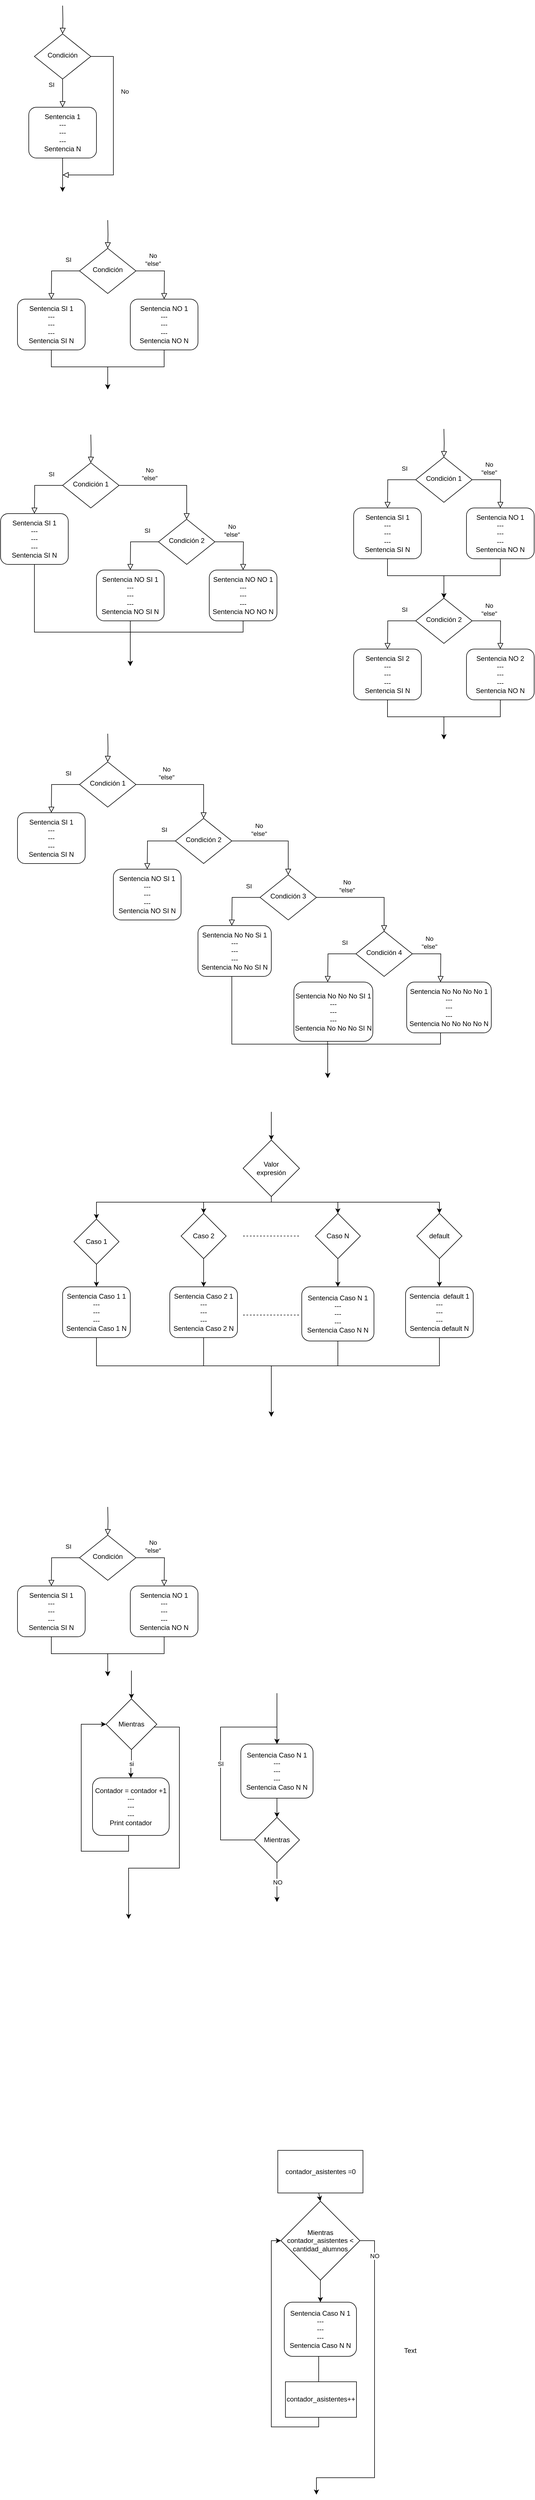 <mxfile version="13.3.5" type="device"><diagram id="C5RBs43oDa-KdzZeNtuy" name="Page-1"><mxGraphModel dx="1104" dy="499" grid="1" gridSize="10" guides="1" tooltips="1" connect="1" arrows="1" fold="1" page="1" pageScale="1" pageWidth="827" pageHeight="1169" math="0" shadow="0"><root><mxCell id="WIyWlLk6GJQsqaUBKTNV-0"/><mxCell id="WIyWlLk6GJQsqaUBKTNV-1" parent="WIyWlLk6GJQsqaUBKTNV-0"/><mxCell id="WIyWlLk6GJQsqaUBKTNV-2" value="" style="rounded=0;html=1;jettySize=auto;orthogonalLoop=1;fontSize=11;endArrow=block;endFill=0;endSize=8;strokeWidth=1;shadow=0;labelBackgroundColor=none;edgeStyle=orthogonalEdgeStyle;" parent="WIyWlLk6GJQsqaUBKTNV-1" target="WIyWlLk6GJQsqaUBKTNV-6" edge="1"><mxGeometry relative="1" as="geometry"><mxPoint x="160" y="10" as="sourcePoint"/></mxGeometry></mxCell><mxCell id="WIyWlLk6GJQsqaUBKTNV-4" value="SI" style="rounded=0;html=1;jettySize=auto;orthogonalLoop=1;fontSize=11;endArrow=block;endFill=0;endSize=8;strokeWidth=1;shadow=0;labelBackgroundColor=none;edgeStyle=orthogonalEdgeStyle;exitX=0.5;exitY=1;exitDx=0;exitDy=0;entryX=0.5;entryY=0;entryDx=0;entryDy=0;" parent="WIyWlLk6GJQsqaUBKTNV-1" source="WIyWlLk6GJQsqaUBKTNV-6" target="uGQ6Kt9Cmzqc_hr81_sj-1" edge="1"><mxGeometry x="-0.6" y="-20" relative="1" as="geometry"><mxPoint as="offset"/><mxPoint x="60" y="150" as="targetPoint"/><Array as="points"/></mxGeometry></mxCell><mxCell id="WIyWlLk6GJQsqaUBKTNV-5" value="No&lt;br&gt;" style="edgeStyle=orthogonalEdgeStyle;rounded=0;html=1;jettySize=auto;orthogonalLoop=1;fontSize=11;endArrow=block;endFill=0;endSize=8;strokeWidth=1;shadow=0;labelBackgroundColor=none;" parent="WIyWlLk6GJQsqaUBKTNV-1" source="WIyWlLk6GJQsqaUBKTNV-6" edge="1"><mxGeometry x="-0.4" y="20" relative="1" as="geometry"><mxPoint as="offset"/><mxPoint x="160" y="310" as="targetPoint"/><Array as="points"><mxPoint x="250" y="100"/><mxPoint x="250" y="310"/></Array></mxGeometry></mxCell><mxCell id="WIyWlLk6GJQsqaUBKTNV-6" value="Condición" style="rhombus;whiteSpace=wrap;html=1;shadow=0;fontFamily=Helvetica;fontSize=12;align=center;strokeWidth=1;spacing=6;spacingTop=-4;" parent="WIyWlLk6GJQsqaUBKTNV-1" vertex="1"><mxGeometry x="110" y="60" width="100" height="80" as="geometry"/></mxCell><mxCell id="uGQ6Kt9Cmzqc_hr81_sj-13" style="edgeStyle=orthogonalEdgeStyle;rounded=0;orthogonalLoop=1;jettySize=auto;html=1;" parent="WIyWlLk6GJQsqaUBKTNV-1" source="uGQ6Kt9Cmzqc_hr81_sj-1" edge="1"><mxGeometry relative="1" as="geometry"><mxPoint x="160" y="340.0" as="targetPoint"/></mxGeometry></mxCell><mxCell id="uGQ6Kt9Cmzqc_hr81_sj-1" value="Sentencia 1&lt;br&gt;---&lt;br&gt;---&lt;br&gt;---&lt;br&gt;Sentencia N" style="rounded=1;whiteSpace=wrap;html=1;" parent="WIyWlLk6GJQsqaUBKTNV-1" vertex="1"><mxGeometry x="100" y="190" width="120" height="90" as="geometry"/></mxCell><mxCell id="uGQ6Kt9Cmzqc_hr81_sj-5" value="" style="rounded=0;html=1;jettySize=auto;orthogonalLoop=1;fontSize=11;endArrow=block;endFill=0;endSize=8;strokeWidth=1;shadow=0;labelBackgroundColor=none;edgeStyle=orthogonalEdgeStyle;" parent="WIyWlLk6GJQsqaUBKTNV-1" target="uGQ6Kt9Cmzqc_hr81_sj-8" edge="1"><mxGeometry relative="1" as="geometry"><mxPoint x="240" y="390" as="sourcePoint"/></mxGeometry></mxCell><mxCell id="uGQ6Kt9Cmzqc_hr81_sj-6" value="SI" style="rounded=0;html=1;jettySize=auto;orthogonalLoop=1;fontSize=11;endArrow=block;endFill=0;endSize=8;strokeWidth=1;shadow=0;labelBackgroundColor=none;edgeStyle=orthogonalEdgeStyle;exitX=0;exitY=0.5;exitDx=0;exitDy=0;" parent="WIyWlLk6GJQsqaUBKTNV-1" source="uGQ6Kt9Cmzqc_hr81_sj-8" edge="1"><mxGeometry x="-0.6" y="-20" relative="1" as="geometry"><mxPoint as="offset"/><mxPoint x="140" y="530.0" as="targetPoint"/></mxGeometry></mxCell><mxCell id="uGQ6Kt9Cmzqc_hr81_sj-7" value="No&lt;br&gt;&quot;else&quot;" style="edgeStyle=orthogonalEdgeStyle;rounded=0;html=1;jettySize=auto;orthogonalLoop=1;fontSize=11;endArrow=block;endFill=0;endSize=8;strokeWidth=1;shadow=0;labelBackgroundColor=none;" parent="WIyWlLk6GJQsqaUBKTNV-1" source="uGQ6Kt9Cmzqc_hr81_sj-8" edge="1"><mxGeometry x="-0.4" y="20" relative="1" as="geometry"><mxPoint as="offset"/><mxPoint x="340" y="530.0" as="targetPoint"/></mxGeometry></mxCell><mxCell id="uGQ6Kt9Cmzqc_hr81_sj-8" value="Condición" style="rhombus;whiteSpace=wrap;html=1;shadow=0;fontFamily=Helvetica;fontSize=12;align=center;strokeWidth=1;spacing=6;spacingTop=-4;" parent="WIyWlLk6GJQsqaUBKTNV-1" vertex="1"><mxGeometry x="190" y="440" width="100" height="80" as="geometry"/></mxCell><mxCell id="uGQ6Kt9Cmzqc_hr81_sj-9" style="edgeStyle=orthogonalEdgeStyle;rounded=0;orthogonalLoop=1;jettySize=auto;html=1;exitX=0.5;exitY=1;exitDx=0;exitDy=0;" parent="WIyWlLk6GJQsqaUBKTNV-1" source="uGQ6Kt9Cmzqc_hr81_sj-10" edge="1"><mxGeometry relative="1" as="geometry"><mxPoint x="240" y="690.0" as="targetPoint"/><Array as="points"><mxPoint x="140" y="650"/><mxPoint x="240" y="650"/></Array></mxGeometry></mxCell><mxCell id="uGQ6Kt9Cmzqc_hr81_sj-10" value="Sentencia SI 1&lt;br&gt;---&lt;br&gt;---&lt;br&gt;---&lt;br&gt;Sentencia SI N" style="rounded=1;whiteSpace=wrap;html=1;" parent="WIyWlLk6GJQsqaUBKTNV-1" vertex="1"><mxGeometry x="80" y="530" width="120" height="90" as="geometry"/></mxCell><mxCell id="uGQ6Kt9Cmzqc_hr81_sj-11" style="edgeStyle=orthogonalEdgeStyle;rounded=0;orthogonalLoop=1;jettySize=auto;html=1;" parent="WIyWlLk6GJQsqaUBKTNV-1" source="uGQ6Kt9Cmzqc_hr81_sj-12" edge="1"><mxGeometry relative="1" as="geometry"><mxPoint x="240" y="690.0" as="targetPoint"/><Array as="points"><mxPoint x="340" y="650"/><mxPoint x="240" y="650"/></Array></mxGeometry></mxCell><mxCell id="uGQ6Kt9Cmzqc_hr81_sj-12" value="Sentencia NO 1&lt;br&gt;---&lt;br&gt;---&lt;br&gt;---&lt;br&gt;Sentencia NO N" style="rounded=1;whiteSpace=wrap;html=1;" parent="WIyWlLk6GJQsqaUBKTNV-1" vertex="1"><mxGeometry x="280" y="530" width="120" height="90" as="geometry"/></mxCell><mxCell id="uGQ6Kt9Cmzqc_hr81_sj-14" value="" style="rounded=0;html=1;jettySize=auto;orthogonalLoop=1;fontSize=11;endArrow=block;endFill=0;endSize=8;strokeWidth=1;shadow=0;labelBackgroundColor=none;edgeStyle=orthogonalEdgeStyle;" parent="WIyWlLk6GJQsqaUBKTNV-1" target="uGQ6Kt9Cmzqc_hr81_sj-17" edge="1"><mxGeometry relative="1" as="geometry"><mxPoint x="210" y="770" as="sourcePoint"/></mxGeometry></mxCell><mxCell id="uGQ6Kt9Cmzqc_hr81_sj-15" value="SI" style="rounded=0;html=1;jettySize=auto;orthogonalLoop=1;fontSize=11;endArrow=block;endFill=0;endSize=8;strokeWidth=1;shadow=0;labelBackgroundColor=none;edgeStyle=orthogonalEdgeStyle;exitX=0;exitY=0.5;exitDx=0;exitDy=0;" parent="WIyWlLk6GJQsqaUBKTNV-1" source="uGQ6Kt9Cmzqc_hr81_sj-17" edge="1"><mxGeometry x="-0.6" y="-20" relative="1" as="geometry"><mxPoint as="offset"/><mxPoint x="110" y="910.0" as="targetPoint"/></mxGeometry></mxCell><mxCell id="uGQ6Kt9Cmzqc_hr81_sj-16" value="No&lt;br&gt;&quot;else&quot;" style="edgeStyle=orthogonalEdgeStyle;rounded=0;html=1;jettySize=auto;orthogonalLoop=1;fontSize=11;endArrow=block;endFill=0;endSize=8;strokeWidth=1;shadow=0;labelBackgroundColor=none;entryX=0.5;entryY=0;entryDx=0;entryDy=0;" parent="WIyWlLk6GJQsqaUBKTNV-1" source="uGQ6Kt9Cmzqc_hr81_sj-17" target="uGQ6Kt9Cmzqc_hr81_sj-25" edge="1"><mxGeometry x="-0.4" y="20" relative="1" as="geometry"><mxPoint as="offset"/><mxPoint x="310" y="910.0" as="targetPoint"/></mxGeometry></mxCell><mxCell id="uGQ6Kt9Cmzqc_hr81_sj-17" value="Condición 1" style="rhombus;whiteSpace=wrap;html=1;shadow=0;fontFamily=Helvetica;fontSize=12;align=center;strokeWidth=1;spacing=6;spacingTop=-4;" parent="WIyWlLk6GJQsqaUBKTNV-1" vertex="1"><mxGeometry x="160" y="820" width="100" height="80" as="geometry"/></mxCell><mxCell id="uGQ6Kt9Cmzqc_hr81_sj-30" style="edgeStyle=orthogonalEdgeStyle;rounded=0;orthogonalLoop=1;jettySize=auto;html=1;" parent="WIyWlLk6GJQsqaUBKTNV-1" source="uGQ6Kt9Cmzqc_hr81_sj-19" edge="1"><mxGeometry relative="1" as="geometry"><mxPoint x="280" y="1180" as="targetPoint"/><Array as="points"><mxPoint x="110" y="1120"/><mxPoint x="280" y="1120"/></Array></mxGeometry></mxCell><mxCell id="uGQ6Kt9Cmzqc_hr81_sj-19" value="Sentencia SI 1&lt;br&gt;---&lt;br&gt;---&lt;br&gt;---&lt;br&gt;Sentencia SI N" style="rounded=1;whiteSpace=wrap;html=1;" parent="WIyWlLk6GJQsqaUBKTNV-1" vertex="1"><mxGeometry x="50" y="910" width="120" height="90" as="geometry"/></mxCell><mxCell id="uGQ6Kt9Cmzqc_hr81_sj-23" value="SI" style="rounded=0;html=1;jettySize=auto;orthogonalLoop=1;fontSize=11;endArrow=block;endFill=0;endSize=8;strokeWidth=1;shadow=0;labelBackgroundColor=none;edgeStyle=orthogonalEdgeStyle;exitX=0;exitY=0.5;exitDx=0;exitDy=0;" parent="WIyWlLk6GJQsqaUBKTNV-1" source="uGQ6Kt9Cmzqc_hr81_sj-25" edge="1"><mxGeometry x="-0.6" y="-20" relative="1" as="geometry"><mxPoint as="offset"/><mxPoint x="280" y="1010.0" as="targetPoint"/></mxGeometry></mxCell><mxCell id="uGQ6Kt9Cmzqc_hr81_sj-24" value="No&lt;br&gt;&quot;else&quot;" style="edgeStyle=orthogonalEdgeStyle;rounded=0;html=1;jettySize=auto;orthogonalLoop=1;fontSize=11;endArrow=block;endFill=0;endSize=8;strokeWidth=1;shadow=0;labelBackgroundColor=none;" parent="WIyWlLk6GJQsqaUBKTNV-1" source="uGQ6Kt9Cmzqc_hr81_sj-25" edge="1"><mxGeometry x="-0.4" y="20" relative="1" as="geometry"><mxPoint as="offset"/><mxPoint x="480" y="1010.0" as="targetPoint"/></mxGeometry></mxCell><mxCell id="uGQ6Kt9Cmzqc_hr81_sj-25" value="Condición 2" style="rhombus;whiteSpace=wrap;html=1;shadow=0;fontFamily=Helvetica;fontSize=12;align=center;strokeWidth=1;spacing=6;spacingTop=-4;" parent="WIyWlLk6GJQsqaUBKTNV-1" vertex="1"><mxGeometry x="330" y="920" width="100" height="80" as="geometry"/></mxCell><mxCell id="uGQ6Kt9Cmzqc_hr81_sj-26" style="edgeStyle=orthogonalEdgeStyle;rounded=0;orthogonalLoop=1;jettySize=auto;html=1;exitX=0.5;exitY=1;exitDx=0;exitDy=0;" parent="WIyWlLk6GJQsqaUBKTNV-1" source="uGQ6Kt9Cmzqc_hr81_sj-27" edge="1"><mxGeometry relative="1" as="geometry"><mxPoint x="280" y="1180" as="targetPoint"/><Array as="points"><mxPoint x="280" y="1140"/><mxPoint x="280" y="1140"/></Array></mxGeometry></mxCell><mxCell id="uGQ6Kt9Cmzqc_hr81_sj-27" value="Sentencia NO SI 1&lt;br&gt;---&lt;br&gt;---&lt;br&gt;---&lt;br&gt;Sentencia NO SI N" style="rounded=1;whiteSpace=wrap;html=1;" parent="WIyWlLk6GJQsqaUBKTNV-1" vertex="1"><mxGeometry x="220" y="1010" width="120" height="90" as="geometry"/></mxCell><mxCell id="uGQ6Kt9Cmzqc_hr81_sj-31" style="edgeStyle=orthogonalEdgeStyle;rounded=0;orthogonalLoop=1;jettySize=auto;html=1;" parent="WIyWlLk6GJQsqaUBKTNV-1" source="uGQ6Kt9Cmzqc_hr81_sj-29" edge="1"><mxGeometry relative="1" as="geometry"><mxPoint x="280" y="1180" as="targetPoint"/><Array as="points"><mxPoint x="480" y="1120"/><mxPoint x="280" y="1120"/></Array></mxGeometry></mxCell><mxCell id="uGQ6Kt9Cmzqc_hr81_sj-29" value="Sentencia NO NO 1&lt;br&gt;---&lt;br&gt;---&lt;br&gt;---&lt;br&gt;Sentencia NO NO N" style="rounded=1;whiteSpace=wrap;html=1;" parent="WIyWlLk6GJQsqaUBKTNV-1" vertex="1"><mxGeometry x="420" y="1010" width="120" height="90" as="geometry"/></mxCell><mxCell id="uGQ6Kt9Cmzqc_hr81_sj-32" value="" style="rounded=0;html=1;jettySize=auto;orthogonalLoop=1;fontSize=11;endArrow=block;endFill=0;endSize=8;strokeWidth=1;shadow=0;labelBackgroundColor=none;edgeStyle=orthogonalEdgeStyle;" parent="WIyWlLk6GJQsqaUBKTNV-1" target="uGQ6Kt9Cmzqc_hr81_sj-35" edge="1"><mxGeometry relative="1" as="geometry"><mxPoint x="240" y="1300" as="sourcePoint"/></mxGeometry></mxCell><mxCell id="uGQ6Kt9Cmzqc_hr81_sj-33" value="SI" style="rounded=0;html=1;jettySize=auto;orthogonalLoop=1;fontSize=11;endArrow=block;endFill=0;endSize=8;strokeWidth=1;shadow=0;labelBackgroundColor=none;edgeStyle=orthogonalEdgeStyle;exitX=0;exitY=0.5;exitDx=0;exitDy=0;" parent="WIyWlLk6GJQsqaUBKTNV-1" source="uGQ6Kt9Cmzqc_hr81_sj-35" edge="1"><mxGeometry x="-0.6" y="-20" relative="1" as="geometry"><mxPoint as="offset"/><mxPoint x="140" y="1440" as="targetPoint"/></mxGeometry></mxCell><mxCell id="uGQ6Kt9Cmzqc_hr81_sj-34" value="No&lt;br&gt;&quot;else&quot;" style="edgeStyle=orthogonalEdgeStyle;rounded=0;html=1;jettySize=auto;orthogonalLoop=1;fontSize=11;endArrow=block;endFill=0;endSize=8;strokeWidth=1;shadow=0;labelBackgroundColor=none;entryX=0.5;entryY=0;entryDx=0;entryDy=0;" parent="WIyWlLk6GJQsqaUBKTNV-1" source="uGQ6Kt9Cmzqc_hr81_sj-35" target="uGQ6Kt9Cmzqc_hr81_sj-40" edge="1"><mxGeometry x="-0.4" y="20" relative="1" as="geometry"><mxPoint as="offset"/><mxPoint x="340" y="1440" as="targetPoint"/></mxGeometry></mxCell><mxCell id="uGQ6Kt9Cmzqc_hr81_sj-35" value="Condición 1" style="rhombus;whiteSpace=wrap;html=1;shadow=0;fontFamily=Helvetica;fontSize=12;align=center;strokeWidth=1;spacing=6;spacingTop=-4;" parent="WIyWlLk6GJQsqaUBKTNV-1" vertex="1"><mxGeometry x="190" y="1350" width="100" height="80" as="geometry"/></mxCell><mxCell id="uGQ6Kt9Cmzqc_hr81_sj-37" value="Sentencia SI 1&lt;br&gt;---&lt;br&gt;---&lt;br&gt;---&lt;br&gt;Sentencia SI N" style="rounded=1;whiteSpace=wrap;html=1;" parent="WIyWlLk6GJQsqaUBKTNV-1" vertex="1"><mxGeometry x="80" y="1440" width="120" height="90" as="geometry"/></mxCell><mxCell id="uGQ6Kt9Cmzqc_hr81_sj-38" value="SI" style="rounded=0;html=1;jettySize=auto;orthogonalLoop=1;fontSize=11;endArrow=block;endFill=0;endSize=8;strokeWidth=1;shadow=0;labelBackgroundColor=none;edgeStyle=orthogonalEdgeStyle;exitX=0;exitY=0.5;exitDx=0;exitDy=0;" parent="WIyWlLk6GJQsqaUBKTNV-1" source="uGQ6Kt9Cmzqc_hr81_sj-40" edge="1"><mxGeometry x="-0.6" y="-20" relative="1" as="geometry"><mxPoint as="offset"/><mxPoint x="310" y="1540" as="targetPoint"/></mxGeometry></mxCell><mxCell id="uGQ6Kt9Cmzqc_hr81_sj-39" value="No&lt;br&gt;&quot;else&quot;" style="edgeStyle=orthogonalEdgeStyle;rounded=0;html=1;jettySize=auto;orthogonalLoop=1;fontSize=11;endArrow=block;endFill=0;endSize=8;strokeWidth=1;shadow=0;labelBackgroundColor=none;entryX=0.5;entryY=0;entryDx=0;entryDy=0;" parent="WIyWlLk6GJQsqaUBKTNV-1" source="uGQ6Kt9Cmzqc_hr81_sj-40" target="uGQ6Kt9Cmzqc_hr81_sj-48" edge="1"><mxGeometry x="-0.4" y="20" relative="1" as="geometry"><mxPoint as="offset"/><mxPoint x="510" y="1540" as="targetPoint"/></mxGeometry></mxCell><mxCell id="uGQ6Kt9Cmzqc_hr81_sj-40" value="Condición 2" style="rhombus;whiteSpace=wrap;html=1;shadow=0;fontFamily=Helvetica;fontSize=12;align=center;strokeWidth=1;spacing=6;spacingTop=-4;" parent="WIyWlLk6GJQsqaUBKTNV-1" vertex="1"><mxGeometry x="360" y="1450" width="100" height="80" as="geometry"/></mxCell><mxCell id="uGQ6Kt9Cmzqc_hr81_sj-42" value="Sentencia NO SI 1&lt;br&gt;---&lt;br&gt;---&lt;br&gt;---&lt;br&gt;Sentencia NO SI N" style="rounded=1;whiteSpace=wrap;html=1;" parent="WIyWlLk6GJQsqaUBKTNV-1" vertex="1"><mxGeometry x="250" y="1540" width="120" height="90" as="geometry"/></mxCell><mxCell id="uGQ6Kt9Cmzqc_hr81_sj-46" value="SI" style="rounded=0;html=1;jettySize=auto;orthogonalLoop=1;fontSize=11;endArrow=block;endFill=0;endSize=8;strokeWidth=1;shadow=0;labelBackgroundColor=none;edgeStyle=orthogonalEdgeStyle;exitX=0;exitY=0.5;exitDx=0;exitDy=0;" parent="WIyWlLk6GJQsqaUBKTNV-1" source="uGQ6Kt9Cmzqc_hr81_sj-48" edge="1"><mxGeometry x="-0.6" y="-20" relative="1" as="geometry"><mxPoint as="offset"/><mxPoint x="460" y="1640" as="targetPoint"/></mxGeometry></mxCell><mxCell id="uGQ6Kt9Cmzqc_hr81_sj-47" value="No&lt;br&gt;&quot;else&quot;" style="edgeStyle=orthogonalEdgeStyle;rounded=0;html=1;jettySize=auto;orthogonalLoop=1;fontSize=11;endArrow=block;endFill=0;endSize=8;strokeWidth=1;shadow=0;labelBackgroundColor=none;entryX=0.5;entryY=0;entryDx=0;entryDy=0;" parent="WIyWlLk6GJQsqaUBKTNV-1" source="uGQ6Kt9Cmzqc_hr81_sj-48" target="uGQ6Kt9Cmzqc_hr81_sj-53" edge="1"><mxGeometry x="-0.4" y="20" relative="1" as="geometry"><mxPoint as="offset"/><mxPoint x="660" y="1640" as="targetPoint"/></mxGeometry></mxCell><mxCell id="uGQ6Kt9Cmzqc_hr81_sj-48" value="Condición 3" style="rhombus;whiteSpace=wrap;html=1;shadow=0;fontFamily=Helvetica;fontSize=12;align=center;strokeWidth=1;spacing=6;spacingTop=-4;" parent="WIyWlLk6GJQsqaUBKTNV-1" vertex="1"><mxGeometry x="510" y="1550" width="100" height="80" as="geometry"/></mxCell><mxCell id="uGQ6Kt9Cmzqc_hr81_sj-49" style="edgeStyle=orthogonalEdgeStyle;rounded=0;orthogonalLoop=1;jettySize=auto;html=1;" parent="WIyWlLk6GJQsqaUBKTNV-1" source="uGQ6Kt9Cmzqc_hr81_sj-50" edge="1"><mxGeometry relative="1" as="geometry"><mxPoint x="630" y="1910.0" as="targetPoint"/><Array as="points"><mxPoint x="460" y="1850"/><mxPoint x="630" y="1850"/></Array></mxGeometry></mxCell><mxCell id="uGQ6Kt9Cmzqc_hr81_sj-50" value="Sentencia No No Si 1&lt;br&gt;---&lt;br&gt;---&lt;br&gt;---&lt;br&gt;Sentencia No No SI N" style="rounded=1;whiteSpace=wrap;html=1;" parent="WIyWlLk6GJQsqaUBKTNV-1" vertex="1"><mxGeometry x="400" y="1640" width="130" height="90" as="geometry"/></mxCell><mxCell id="uGQ6Kt9Cmzqc_hr81_sj-51" value="SI" style="rounded=0;html=1;jettySize=auto;orthogonalLoop=1;fontSize=11;endArrow=block;endFill=0;endSize=8;strokeWidth=1;shadow=0;labelBackgroundColor=none;edgeStyle=orthogonalEdgeStyle;exitX=0;exitY=0.5;exitDx=0;exitDy=0;" parent="WIyWlLk6GJQsqaUBKTNV-1" source="uGQ6Kt9Cmzqc_hr81_sj-53" edge="1"><mxGeometry x="-0.6" y="-20" relative="1" as="geometry"><mxPoint as="offset"/><mxPoint x="630" y="1740" as="targetPoint"/></mxGeometry></mxCell><mxCell id="uGQ6Kt9Cmzqc_hr81_sj-52" value="No&lt;br&gt;&quot;else&quot;" style="edgeStyle=orthogonalEdgeStyle;rounded=0;html=1;jettySize=auto;orthogonalLoop=1;fontSize=11;endArrow=block;endFill=0;endSize=8;strokeWidth=1;shadow=0;labelBackgroundColor=none;" parent="WIyWlLk6GJQsqaUBKTNV-1" source="uGQ6Kt9Cmzqc_hr81_sj-53" edge="1"><mxGeometry x="-0.4" y="20" relative="1" as="geometry"><mxPoint as="offset"/><mxPoint x="830" y="1740" as="targetPoint"/></mxGeometry></mxCell><mxCell id="uGQ6Kt9Cmzqc_hr81_sj-53" value="Condición 4" style="rhombus;whiteSpace=wrap;html=1;shadow=0;fontFamily=Helvetica;fontSize=12;align=center;strokeWidth=1;spacing=6;spacingTop=-4;" parent="WIyWlLk6GJQsqaUBKTNV-1" vertex="1"><mxGeometry x="680" y="1650" width="100" height="80" as="geometry"/></mxCell><mxCell id="uGQ6Kt9Cmzqc_hr81_sj-54" style="edgeStyle=orthogonalEdgeStyle;rounded=0;orthogonalLoop=1;jettySize=auto;html=1;exitX=0.5;exitY=1;exitDx=0;exitDy=0;" parent="WIyWlLk6GJQsqaUBKTNV-1" source="uGQ6Kt9Cmzqc_hr81_sj-55" edge="1"><mxGeometry relative="1" as="geometry"><mxPoint x="630" y="1910.0" as="targetPoint"/><Array as="points"><mxPoint x="630" y="1870"/><mxPoint x="630" y="1870"/></Array></mxGeometry></mxCell><mxCell id="uGQ6Kt9Cmzqc_hr81_sj-55" value="Sentencia No No No SI 1&lt;br&gt;---&lt;br&gt;---&lt;br&gt;---&lt;br&gt;Sentencia No No No SI N" style="rounded=1;whiteSpace=wrap;html=1;" parent="WIyWlLk6GJQsqaUBKTNV-1" vertex="1"><mxGeometry x="570" y="1740" width="140" height="105" as="geometry"/></mxCell><mxCell id="uGQ6Kt9Cmzqc_hr81_sj-56" style="edgeStyle=orthogonalEdgeStyle;rounded=0;orthogonalLoop=1;jettySize=auto;html=1;" parent="WIyWlLk6GJQsqaUBKTNV-1" source="uGQ6Kt9Cmzqc_hr81_sj-57" edge="1"><mxGeometry relative="1" as="geometry"><mxPoint x="630" y="1910.0" as="targetPoint"/><Array as="points"><mxPoint x="830" y="1850"/><mxPoint x="630" y="1850"/></Array></mxGeometry></mxCell><mxCell id="uGQ6Kt9Cmzqc_hr81_sj-57" value="Sentencia No No No No&amp;nbsp;1&lt;br&gt;---&lt;br&gt;---&lt;br&gt;---&lt;br&gt;Sentencia No No No No&amp;nbsp;N" style="rounded=1;whiteSpace=wrap;html=1;" parent="WIyWlLk6GJQsqaUBKTNV-1" vertex="1"><mxGeometry x="770" y="1740" width="150" height="90" as="geometry"/></mxCell><mxCell id="naY0zEEN3FSKHlLWMwJR-5" style="edgeStyle=orthogonalEdgeStyle;rounded=0;orthogonalLoop=1;jettySize=auto;html=1;" parent="WIyWlLk6GJQsqaUBKTNV-1" source="naY0zEEN3FSKHlLWMwJR-0" target="naY0zEEN3FSKHlLWMwJR-2" edge="1"><mxGeometry relative="1" as="geometry"><Array as="points"><mxPoint x="530" y="2130"/><mxPoint x="410" y="2130"/></Array></mxGeometry></mxCell><mxCell id="naY0zEEN3FSKHlLWMwJR-6" style="edgeStyle=orthogonalEdgeStyle;rounded=0;orthogonalLoop=1;jettySize=auto;html=1;" parent="WIyWlLk6GJQsqaUBKTNV-1" source="naY0zEEN3FSKHlLWMwJR-0" target="naY0zEEN3FSKHlLWMwJR-1" edge="1"><mxGeometry relative="1" as="geometry"><Array as="points"><mxPoint x="530" y="2130"/><mxPoint x="220" y="2130"/></Array></mxGeometry></mxCell><mxCell id="naY0zEEN3FSKHlLWMwJR-7" style="edgeStyle=orthogonalEdgeStyle;rounded=0;orthogonalLoop=1;jettySize=auto;html=1;" parent="WIyWlLk6GJQsqaUBKTNV-1" source="naY0zEEN3FSKHlLWMwJR-0" target="naY0zEEN3FSKHlLWMwJR-3" edge="1"><mxGeometry relative="1" as="geometry"><Array as="points"><mxPoint x="530" y="2130"/><mxPoint x="648" y="2130"/></Array></mxGeometry></mxCell><mxCell id="naY0zEEN3FSKHlLWMwJR-8" style="edgeStyle=orthogonalEdgeStyle;rounded=0;orthogonalLoop=1;jettySize=auto;html=1;" parent="WIyWlLk6GJQsqaUBKTNV-1" source="naY0zEEN3FSKHlLWMwJR-0" target="naY0zEEN3FSKHlLWMwJR-4" edge="1"><mxGeometry relative="1" as="geometry"><Array as="points"><mxPoint x="530" y="2130"/><mxPoint x="828" y="2130"/></Array></mxGeometry></mxCell><mxCell id="naY0zEEN3FSKHlLWMwJR-0" value="Valor&lt;br&gt;expresión" style="rhombus;whiteSpace=wrap;html=1;" parent="WIyWlLk6GJQsqaUBKTNV-1" vertex="1"><mxGeometry x="480" y="2020" width="100" height="100" as="geometry"/></mxCell><mxCell id="naY0zEEN3FSKHlLWMwJR-11" style="edgeStyle=orthogonalEdgeStyle;rounded=0;orthogonalLoop=1;jettySize=auto;html=1;" parent="WIyWlLk6GJQsqaUBKTNV-1" source="naY0zEEN3FSKHlLWMwJR-1" target="naY0zEEN3FSKHlLWMwJR-10" edge="1"><mxGeometry relative="1" as="geometry"/></mxCell><mxCell id="naY0zEEN3FSKHlLWMwJR-1" value="Caso 1" style="rhombus;whiteSpace=wrap;html=1;" parent="WIyWlLk6GJQsqaUBKTNV-1" vertex="1"><mxGeometry x="180" y="2160" width="80" height="80" as="geometry"/></mxCell><mxCell id="naY0zEEN3FSKHlLWMwJR-13" style="edgeStyle=orthogonalEdgeStyle;rounded=0;orthogonalLoop=1;jettySize=auto;html=1;" parent="WIyWlLk6GJQsqaUBKTNV-1" source="naY0zEEN3FSKHlLWMwJR-2" target="naY0zEEN3FSKHlLWMwJR-12" edge="1"><mxGeometry relative="1" as="geometry"/></mxCell><mxCell id="naY0zEEN3FSKHlLWMwJR-2" value="Caso 2" style="rhombus;whiteSpace=wrap;html=1;" parent="WIyWlLk6GJQsqaUBKTNV-1" vertex="1"><mxGeometry x="370" y="2150" width="80" height="80" as="geometry"/></mxCell><mxCell id="naY0zEEN3FSKHlLWMwJR-15" style="edgeStyle=orthogonalEdgeStyle;rounded=0;orthogonalLoop=1;jettySize=auto;html=1;" parent="WIyWlLk6GJQsqaUBKTNV-1" source="naY0zEEN3FSKHlLWMwJR-3" target="naY0zEEN3FSKHlLWMwJR-14" edge="1"><mxGeometry relative="1" as="geometry"/></mxCell><mxCell id="naY0zEEN3FSKHlLWMwJR-3" value="Caso N" style="rhombus;whiteSpace=wrap;html=1;" parent="WIyWlLk6GJQsqaUBKTNV-1" vertex="1"><mxGeometry x="608" y="2150" width="80" height="80" as="geometry"/></mxCell><mxCell id="naY0zEEN3FSKHlLWMwJR-17" style="edgeStyle=orthogonalEdgeStyle;rounded=0;orthogonalLoop=1;jettySize=auto;html=1;" parent="WIyWlLk6GJQsqaUBKTNV-1" source="naY0zEEN3FSKHlLWMwJR-4" target="naY0zEEN3FSKHlLWMwJR-16" edge="1"><mxGeometry relative="1" as="geometry"/></mxCell><mxCell id="naY0zEEN3FSKHlLWMwJR-4" value="default" style="rhombus;whiteSpace=wrap;html=1;" parent="WIyWlLk6GJQsqaUBKTNV-1" vertex="1"><mxGeometry x="788" y="2150" width="80" height="80" as="geometry"/></mxCell><mxCell id="naY0zEEN3FSKHlLWMwJR-9" value="" style="endArrow=classic;html=1;entryX=0.5;entryY=0;entryDx=0;entryDy=0;" parent="WIyWlLk6GJQsqaUBKTNV-1" target="naY0zEEN3FSKHlLWMwJR-0" edge="1"><mxGeometry width="50" height="50" relative="1" as="geometry"><mxPoint x="530" y="1970" as="sourcePoint"/><mxPoint x="510" y="1920" as="targetPoint"/></mxGeometry></mxCell><mxCell id="naY0zEEN3FSKHlLWMwJR-18" style="edgeStyle=orthogonalEdgeStyle;rounded=0;orthogonalLoop=1;jettySize=auto;html=1;" parent="WIyWlLk6GJQsqaUBKTNV-1" source="naY0zEEN3FSKHlLWMwJR-10" edge="1"><mxGeometry relative="1" as="geometry"><mxPoint x="530" y="2510" as="targetPoint"/><Array as="points"><mxPoint x="220" y="2420"/><mxPoint x="530" y="2420"/></Array></mxGeometry></mxCell><mxCell id="naY0zEEN3FSKHlLWMwJR-10" value="Sentencia Caso 1 1&lt;br&gt;---&lt;br&gt;---&lt;br&gt;---&lt;br&gt;Sentencia Caso 1&amp;nbsp;N" style="rounded=1;whiteSpace=wrap;html=1;" parent="WIyWlLk6GJQsqaUBKTNV-1" vertex="1"><mxGeometry x="160" y="2280" width="120" height="90" as="geometry"/></mxCell><mxCell id="naY0zEEN3FSKHlLWMwJR-19" style="edgeStyle=orthogonalEdgeStyle;rounded=0;orthogonalLoop=1;jettySize=auto;html=1;" parent="WIyWlLk6GJQsqaUBKTNV-1" source="naY0zEEN3FSKHlLWMwJR-12" edge="1"><mxGeometry relative="1" as="geometry"><mxPoint x="530" y="2510" as="targetPoint"/><Array as="points"><mxPoint x="410" y="2420"/><mxPoint x="530" y="2420"/></Array></mxGeometry></mxCell><mxCell id="naY0zEEN3FSKHlLWMwJR-12" value="Sentencia Caso 2&amp;nbsp;1&lt;br&gt;---&lt;br&gt;---&lt;br&gt;---&lt;br&gt;Sentencia Caso 2&amp;nbsp;N" style="rounded=1;whiteSpace=wrap;html=1;" parent="WIyWlLk6GJQsqaUBKTNV-1" vertex="1"><mxGeometry x="350" y="2280" width="120" height="90" as="geometry"/></mxCell><mxCell id="naY0zEEN3FSKHlLWMwJR-21" style="edgeStyle=orthogonalEdgeStyle;rounded=0;orthogonalLoop=1;jettySize=auto;html=1;" parent="WIyWlLk6GJQsqaUBKTNV-1" source="naY0zEEN3FSKHlLWMwJR-14" edge="1"><mxGeometry relative="1" as="geometry"><mxPoint x="530" y="2510" as="targetPoint"/><Array as="points"><mxPoint x="648" y="2420"/><mxPoint x="530" y="2420"/></Array></mxGeometry></mxCell><mxCell id="naY0zEEN3FSKHlLWMwJR-14" value="Sentencia Caso N 1&lt;br&gt;---&lt;br&gt;---&lt;br&gt;---&lt;br&gt;Sentencia Caso N N" style="rounded=1;whiteSpace=wrap;html=1;" parent="WIyWlLk6GJQsqaUBKTNV-1" vertex="1"><mxGeometry x="584" y="2280" width="128" height="96" as="geometry"/></mxCell><mxCell id="naY0zEEN3FSKHlLWMwJR-22" style="edgeStyle=orthogonalEdgeStyle;rounded=0;orthogonalLoop=1;jettySize=auto;html=1;" parent="WIyWlLk6GJQsqaUBKTNV-1" source="naY0zEEN3FSKHlLWMwJR-16" edge="1"><mxGeometry relative="1" as="geometry"><mxPoint x="530" y="2510" as="targetPoint"/><Array as="points"><mxPoint x="828" y="2420"/><mxPoint x="530" y="2420"/></Array></mxGeometry></mxCell><mxCell id="naY0zEEN3FSKHlLWMwJR-16" value="Sentencia&amp;nbsp; default&amp;nbsp;1&lt;br&gt;---&lt;br&gt;---&lt;br&gt;---&lt;br&gt;Sentencia default&amp;nbsp;N" style="rounded=1;whiteSpace=wrap;html=1;" parent="WIyWlLk6GJQsqaUBKTNV-1" vertex="1"><mxGeometry x="768" y="2280" width="120" height="90" as="geometry"/></mxCell><mxCell id="naY0zEEN3FSKHlLWMwJR-23" value="" style="endArrow=none;dashed=1;html=1;" parent="WIyWlLk6GJQsqaUBKTNV-1" edge="1"><mxGeometry width="50" height="50" relative="1" as="geometry"><mxPoint x="480" y="2190" as="sourcePoint"/><mxPoint x="580" y="2190" as="targetPoint"/></mxGeometry></mxCell><mxCell id="naY0zEEN3FSKHlLWMwJR-24" value="" style="endArrow=none;dashed=1;html=1;" parent="WIyWlLk6GJQsqaUBKTNV-1" edge="1"><mxGeometry width="50" height="50" relative="1" as="geometry"><mxPoint x="480" y="2330" as="sourcePoint"/><mxPoint x="580" y="2330" as="targetPoint"/></mxGeometry></mxCell><mxCell id="5Y7MlEPUgCpVzs7aQhwH-3" style="edgeStyle=orthogonalEdgeStyle;rounded=0;orthogonalLoop=1;jettySize=auto;html=1;exitX=1;exitY=0.5;exitDx=0;exitDy=0;" parent="WIyWlLk6GJQsqaUBKTNV-1" source="5Y7MlEPUgCpVzs7aQhwH-0" edge="1"><mxGeometry relative="1" as="geometry"><mxPoint x="610" y="4419.97" as="targetPoint"/><mxPoint x="674.034" y="4100.004" as="sourcePoint"/><Array as="points"><mxPoint x="713" y="3970"/><mxPoint x="713" y="4390"/><mxPoint x="610" y="4390"/></Array></mxGeometry></mxCell><mxCell id="5Y7MlEPUgCpVzs7aQhwH-4" value="NO" style="edgeLabel;html=1;align=center;verticalAlign=middle;resizable=0;points=[];" parent="5Y7MlEPUgCpVzs7aQhwH-3" vertex="1" connectable="0"><mxGeometry x="-0.818" relative="1" as="geometry"><mxPoint as="offset"/></mxGeometry></mxCell><mxCell id="5Y7MlEPUgCpVzs7aQhwH-18" style="edgeStyle=orthogonalEdgeStyle;rounded=0;orthogonalLoop=1;jettySize=auto;html=1;" parent="WIyWlLk6GJQsqaUBKTNV-1" source="5Y7MlEPUgCpVzs7aQhwH-0" target="5Y7MlEPUgCpVzs7aQhwH-2" edge="1"><mxGeometry relative="1" as="geometry"/></mxCell><mxCell id="5Y7MlEPUgCpVzs7aQhwH-0" value="Mientras&lt;br&gt;contador_asistentes &amp;lt; cantidad_alumnos" style="rhombus;whiteSpace=wrap;html=1;" parent="WIyWlLk6GJQsqaUBKTNV-1" vertex="1"><mxGeometry x="547" y="3900" width="140" height="140" as="geometry"/></mxCell><mxCell id="5Y7MlEPUgCpVzs7aQhwH-5" style="edgeStyle=orthogonalEdgeStyle;rounded=0;orthogonalLoop=1;jettySize=auto;html=1;entryX=0;entryY=0.5;entryDx=0;entryDy=0;" parent="WIyWlLk6GJQsqaUBKTNV-1" source="5Y7MlEPUgCpVzs7aQhwH-2" target="5Y7MlEPUgCpVzs7aQhwH-0" edge="1"><mxGeometry relative="1" as="geometry"><mxPoint x="544" y="4109.97" as="targetPoint"/><Array as="points"><mxPoint x="614" y="4300"/><mxPoint x="530" y="4300"/><mxPoint x="530" y="3970"/></Array></mxGeometry></mxCell><mxCell id="5Y7MlEPUgCpVzs7aQhwH-2" value="Sentencia Caso N 1&lt;br&gt;---&lt;br&gt;---&lt;br&gt;---&lt;br&gt;Sentencia Caso N N" style="rounded=1;whiteSpace=wrap;html=1;" parent="WIyWlLk6GJQsqaUBKTNV-1" vertex="1"><mxGeometry x="553" y="4079" width="128" height="96" as="geometry"/></mxCell><mxCell id="5Y7MlEPUgCpVzs7aQhwH-6" value="" style="endArrow=classic;html=1;entryX=0.5;entryY=0;entryDx=0;entryDy=0;exitX=0.5;exitY=1;exitDx=0;exitDy=0;" parent="WIyWlLk6GJQsqaUBKTNV-1" source="5Y7MlEPUgCpVzs7aQhwH-16" target="5Y7MlEPUgCpVzs7aQhwH-0" edge="1"><mxGeometry width="50" height="50" relative="1" as="geometry"><mxPoint x="613" y="3860" as="sourcePoint"/><mxPoint x="863" y="4000" as="targetPoint"/><Array as="points"><mxPoint x="613" y="3880"/></Array></mxGeometry></mxCell><mxCell id="5Y7MlEPUgCpVzs7aQhwH-7" value="SI" style="edgeStyle=orthogonalEdgeStyle;rounded=0;orthogonalLoop=1;jettySize=auto;html=1;entryX=0.5;entryY=0;entryDx=0;entryDy=0;" parent="WIyWlLk6GJQsqaUBKTNV-1" source="5Y7MlEPUgCpVzs7aQhwH-10" target="5Y7MlEPUgCpVzs7aQhwH-12" edge="1"><mxGeometry relative="1" as="geometry"><mxPoint x="540" y="3360" as="targetPoint"/><Array as="points"><mxPoint x="440.0" y="3260"/><mxPoint x="440.0" y="3060"/><mxPoint x="540" y="3060"/></Array></mxGeometry></mxCell><mxCell id="5Y7MlEPUgCpVzs7aQhwH-15" value="NO" style="edgeStyle=orthogonalEdgeStyle;rounded=0;orthogonalLoop=1;jettySize=auto;html=1;" parent="WIyWlLk6GJQsqaUBKTNV-1" source="5Y7MlEPUgCpVzs7aQhwH-10" edge="1"><mxGeometry relative="1" as="geometry"><mxPoint x="540" y="3370" as="targetPoint"/></mxGeometry></mxCell><mxCell id="5Y7MlEPUgCpVzs7aQhwH-10" value="Mientras" style="rhombus;whiteSpace=wrap;html=1;" parent="WIyWlLk6GJQsqaUBKTNV-1" vertex="1"><mxGeometry x="500.0" y="3220" width="80" height="80" as="geometry"/></mxCell><mxCell id="5Y7MlEPUgCpVzs7aQhwH-13" style="edgeStyle=orthogonalEdgeStyle;rounded=0;orthogonalLoop=1;jettySize=auto;html=1;" parent="WIyWlLk6GJQsqaUBKTNV-1" source="5Y7MlEPUgCpVzs7aQhwH-12" target="5Y7MlEPUgCpVzs7aQhwH-10" edge="1"><mxGeometry relative="1" as="geometry"/></mxCell><mxCell id="5Y7MlEPUgCpVzs7aQhwH-12" value="Sentencia Caso N 1&lt;br&gt;---&lt;br&gt;---&lt;br&gt;---&lt;br&gt;Sentencia Caso N N" style="rounded=1;whiteSpace=wrap;html=1;" parent="WIyWlLk6GJQsqaUBKTNV-1" vertex="1"><mxGeometry x="476.0" y="3090" width="128" height="96" as="geometry"/></mxCell><mxCell id="5Y7MlEPUgCpVzs7aQhwH-14" value="" style="endArrow=classic;html=1;entryX=0.5;entryY=0;entryDx=0;entryDy=0;" parent="WIyWlLk6GJQsqaUBKTNV-1" target="5Y7MlEPUgCpVzs7aQhwH-12" edge="1"><mxGeometry width="50" height="50" relative="1" as="geometry"><mxPoint x="540" y="3000" as="sourcePoint"/><mxPoint x="446" y="3070" as="targetPoint"/></mxGeometry></mxCell><mxCell id="5Y7MlEPUgCpVzs7aQhwH-16" value="contador_asistentes =0" style="rounded=0;whiteSpace=wrap;html=1;" parent="WIyWlLk6GJQsqaUBKTNV-1" vertex="1"><mxGeometry x="541.5" y="3810" width="151" height="75.5" as="geometry"/></mxCell><mxCell id="5Y7MlEPUgCpVzs7aQhwH-17" value="contador_asistentes++" style="rounded=0;whiteSpace=wrap;html=1;" parent="WIyWlLk6GJQsqaUBKTNV-1" vertex="1"><mxGeometry x="555.06" y="4220" width="125.94" height="62.97" as="geometry"/></mxCell><mxCell id="5Y7MlEPUgCpVzs7aQhwH-20" value="Text" style="text;html=1;align=center;verticalAlign=middle;resizable=0;points=[];autosize=1;" parent="WIyWlLk6GJQsqaUBKTNV-1" vertex="1"><mxGeometry x="756" y="4155" width="40" height="20" as="geometry"/></mxCell><mxCell id="5Y7MlEPUgCpVzs7aQhwH-29" value="si" style="edgeStyle=orthogonalEdgeStyle;rounded=0;orthogonalLoop=1;jettySize=auto;html=1;" parent="WIyWlLk6GJQsqaUBKTNV-1" source="5Y7MlEPUgCpVzs7aQhwH-25" target="5Y7MlEPUgCpVzs7aQhwH-27" edge="1"><mxGeometry relative="1" as="geometry"/></mxCell><mxCell id="5Y7MlEPUgCpVzs7aQhwH-31" style="edgeStyle=orthogonalEdgeStyle;rounded=0;orthogonalLoop=1;jettySize=auto;html=1;" parent="WIyWlLk6GJQsqaUBKTNV-1" source="5Y7MlEPUgCpVzs7aQhwH-25" edge="1"><mxGeometry relative="1" as="geometry"><mxPoint x="277" y="3400" as="targetPoint"/><Array as="points"><mxPoint x="367" y="3060"/><mxPoint x="367" y="3310"/><mxPoint x="277" y="3310"/></Array></mxGeometry></mxCell><mxCell id="5Y7MlEPUgCpVzs7aQhwH-25" value="Mientras" style="rhombus;whiteSpace=wrap;html=1;" parent="WIyWlLk6GJQsqaUBKTNV-1" vertex="1"><mxGeometry x="237" y="3010" width="90" height="90" as="geometry"/></mxCell><mxCell id="5Y7MlEPUgCpVzs7aQhwH-30" style="edgeStyle=orthogonalEdgeStyle;rounded=0;orthogonalLoop=1;jettySize=auto;html=1;entryX=0;entryY=0.5;entryDx=0;entryDy=0;" parent="WIyWlLk6GJQsqaUBKTNV-1" source="5Y7MlEPUgCpVzs7aQhwH-27" target="5Y7MlEPUgCpVzs7aQhwH-25" edge="1"><mxGeometry relative="1" as="geometry"><Array as="points"><mxPoint x="277" y="3280"/><mxPoint x="193" y="3280"/><mxPoint x="193" y="3055"/></Array></mxGeometry></mxCell><mxCell id="5Y7MlEPUgCpVzs7aQhwH-27" value="Contador = contador +1&lt;br&gt;---&lt;br&gt;---&lt;br&gt;---&lt;br&gt;Print contador" style="rounded=1;whiteSpace=wrap;html=1;" parent="WIyWlLk6GJQsqaUBKTNV-1" vertex="1"><mxGeometry x="213" y="3150" width="136" height="102" as="geometry"/></mxCell><mxCell id="FX-cw2-d8Nkt9OYQcstg-0" value="" style="rounded=0;html=1;jettySize=auto;orthogonalLoop=1;fontSize=11;endArrow=block;endFill=0;endSize=8;strokeWidth=1;shadow=0;labelBackgroundColor=none;edgeStyle=orthogonalEdgeStyle;" parent="WIyWlLk6GJQsqaUBKTNV-1" target="FX-cw2-d8Nkt9OYQcstg-3" edge="1"><mxGeometry relative="1" as="geometry"><mxPoint x="836" y="760" as="sourcePoint"/></mxGeometry></mxCell><mxCell id="FX-cw2-d8Nkt9OYQcstg-1" value="SI" style="rounded=0;html=1;jettySize=auto;orthogonalLoop=1;fontSize=11;endArrow=block;endFill=0;endSize=8;strokeWidth=1;shadow=0;labelBackgroundColor=none;edgeStyle=orthogonalEdgeStyle;exitX=0;exitY=0.5;exitDx=0;exitDy=0;" parent="WIyWlLk6GJQsqaUBKTNV-1" source="FX-cw2-d8Nkt9OYQcstg-3" edge="1"><mxGeometry x="-0.6" y="-20" relative="1" as="geometry"><mxPoint as="offset"/><mxPoint x="736" y="900" as="targetPoint"/></mxGeometry></mxCell><mxCell id="FX-cw2-d8Nkt9OYQcstg-2" value="No&lt;br&gt;&quot;else&quot;" style="edgeStyle=orthogonalEdgeStyle;rounded=0;html=1;jettySize=auto;orthogonalLoop=1;fontSize=11;endArrow=block;endFill=0;endSize=8;strokeWidth=1;shadow=0;labelBackgroundColor=none;" parent="WIyWlLk6GJQsqaUBKTNV-1" source="FX-cw2-d8Nkt9OYQcstg-3" edge="1"><mxGeometry x="-0.4" y="20" relative="1" as="geometry"><mxPoint as="offset"/><mxPoint x="936" y="900" as="targetPoint"/></mxGeometry></mxCell><mxCell id="FX-cw2-d8Nkt9OYQcstg-3" value="Condición 1" style="rhombus;whiteSpace=wrap;html=1;shadow=0;fontFamily=Helvetica;fontSize=12;align=center;strokeWidth=1;spacing=6;spacingTop=-4;" parent="WIyWlLk6GJQsqaUBKTNV-1" vertex="1"><mxGeometry x="786" y="810" width="100" height="80" as="geometry"/></mxCell><mxCell id="FX-cw2-d8Nkt9OYQcstg-4" style="edgeStyle=orthogonalEdgeStyle;rounded=0;orthogonalLoop=1;jettySize=auto;html=1;exitX=0.5;exitY=1;exitDx=0;exitDy=0;" parent="WIyWlLk6GJQsqaUBKTNV-1" source="FX-cw2-d8Nkt9OYQcstg-5" edge="1"><mxGeometry relative="1" as="geometry"><mxPoint x="836" y="1060" as="targetPoint"/><Array as="points"><mxPoint x="736" y="1020"/><mxPoint x="836" y="1020"/></Array></mxGeometry></mxCell><mxCell id="FX-cw2-d8Nkt9OYQcstg-5" value="Sentencia SI 1&lt;br&gt;---&lt;br&gt;---&lt;br&gt;---&lt;br&gt;Sentencia SI N" style="rounded=1;whiteSpace=wrap;html=1;" parent="WIyWlLk6GJQsqaUBKTNV-1" vertex="1"><mxGeometry x="676" y="900" width="120" height="90" as="geometry"/></mxCell><mxCell id="FX-cw2-d8Nkt9OYQcstg-6" style="edgeStyle=orthogonalEdgeStyle;rounded=0;orthogonalLoop=1;jettySize=auto;html=1;" parent="WIyWlLk6GJQsqaUBKTNV-1" source="FX-cw2-d8Nkt9OYQcstg-7" edge="1"><mxGeometry relative="1" as="geometry"><mxPoint x="836" y="1060" as="targetPoint"/><Array as="points"><mxPoint x="936" y="1020"/><mxPoint x="836" y="1020"/></Array></mxGeometry></mxCell><mxCell id="FX-cw2-d8Nkt9OYQcstg-7" value="Sentencia NO 1&lt;br&gt;---&lt;br&gt;---&lt;br&gt;---&lt;br&gt;Sentencia NO N" style="rounded=1;whiteSpace=wrap;html=1;" parent="WIyWlLk6GJQsqaUBKTNV-1" vertex="1"><mxGeometry x="876" y="900" width="120" height="90" as="geometry"/></mxCell><mxCell id="FX-cw2-d8Nkt9OYQcstg-9" value="SI" style="rounded=0;html=1;jettySize=auto;orthogonalLoop=1;fontSize=11;endArrow=block;endFill=0;endSize=8;strokeWidth=1;shadow=0;labelBackgroundColor=none;edgeStyle=orthogonalEdgeStyle;exitX=0;exitY=0.5;exitDx=0;exitDy=0;" parent="WIyWlLk6GJQsqaUBKTNV-1" source="FX-cw2-d8Nkt9OYQcstg-11" edge="1"><mxGeometry x="-0.6" y="-20" relative="1" as="geometry"><mxPoint as="offset"/><mxPoint x="736" y="1150" as="targetPoint"/></mxGeometry></mxCell><mxCell id="FX-cw2-d8Nkt9OYQcstg-10" value="No&lt;br&gt;&quot;else&quot;" style="edgeStyle=orthogonalEdgeStyle;rounded=0;html=1;jettySize=auto;orthogonalLoop=1;fontSize=11;endArrow=block;endFill=0;endSize=8;strokeWidth=1;shadow=0;labelBackgroundColor=none;" parent="WIyWlLk6GJQsqaUBKTNV-1" source="FX-cw2-d8Nkt9OYQcstg-11" edge="1"><mxGeometry x="-0.4" y="20" relative="1" as="geometry"><mxPoint as="offset"/><mxPoint x="936" y="1150" as="targetPoint"/></mxGeometry></mxCell><mxCell id="FX-cw2-d8Nkt9OYQcstg-11" value="Condición 2" style="rhombus;whiteSpace=wrap;html=1;shadow=0;fontFamily=Helvetica;fontSize=12;align=center;strokeWidth=1;spacing=6;spacingTop=-4;" parent="WIyWlLk6GJQsqaUBKTNV-1" vertex="1"><mxGeometry x="786" y="1060" width="100" height="80" as="geometry"/></mxCell><mxCell id="FX-cw2-d8Nkt9OYQcstg-12" style="edgeStyle=orthogonalEdgeStyle;rounded=0;orthogonalLoop=1;jettySize=auto;html=1;exitX=0.5;exitY=1;exitDx=0;exitDy=0;" parent="WIyWlLk6GJQsqaUBKTNV-1" source="FX-cw2-d8Nkt9OYQcstg-13" edge="1"><mxGeometry relative="1" as="geometry"><mxPoint x="836" y="1310" as="targetPoint"/><Array as="points"><mxPoint x="736" y="1270"/><mxPoint x="836" y="1270"/></Array></mxGeometry></mxCell><mxCell id="FX-cw2-d8Nkt9OYQcstg-13" value="Sentencia SI 2&lt;br&gt;---&lt;br&gt;---&lt;br&gt;---&lt;br&gt;Sentencia SI N" style="rounded=1;whiteSpace=wrap;html=1;" parent="WIyWlLk6GJQsqaUBKTNV-1" vertex="1"><mxGeometry x="676" y="1150" width="120" height="90" as="geometry"/></mxCell><mxCell id="FX-cw2-d8Nkt9OYQcstg-14" style="edgeStyle=orthogonalEdgeStyle;rounded=0;orthogonalLoop=1;jettySize=auto;html=1;" parent="WIyWlLk6GJQsqaUBKTNV-1" source="FX-cw2-d8Nkt9OYQcstg-15" edge="1"><mxGeometry relative="1" as="geometry"><mxPoint x="836" y="1310" as="targetPoint"/><Array as="points"><mxPoint x="936" y="1270"/><mxPoint x="836" y="1270"/></Array></mxGeometry></mxCell><mxCell id="FX-cw2-d8Nkt9OYQcstg-15" value="Sentencia NO 2&lt;br&gt;---&lt;br&gt;---&lt;br&gt;---&lt;br&gt;Sentencia NO N" style="rounded=1;whiteSpace=wrap;html=1;" parent="WIyWlLk6GJQsqaUBKTNV-1" vertex="1"><mxGeometry x="876" y="1150" width="120" height="90" as="geometry"/></mxCell><mxCell id="w-0JPuL2CGHDbddhtDJh-8" value="" style="rounded=0;html=1;jettySize=auto;orthogonalLoop=1;fontSize=11;endArrow=block;endFill=0;endSize=8;strokeWidth=1;shadow=0;labelBackgroundColor=none;edgeStyle=orthogonalEdgeStyle;" parent="WIyWlLk6GJQsqaUBKTNV-1" target="w-0JPuL2CGHDbddhtDJh-11" edge="1"><mxGeometry relative="1" as="geometry"><mxPoint x="240" y="2670" as="sourcePoint"/></mxGeometry></mxCell><mxCell id="w-0JPuL2CGHDbddhtDJh-9" value="SI" style="rounded=0;html=1;jettySize=auto;orthogonalLoop=1;fontSize=11;endArrow=block;endFill=0;endSize=8;strokeWidth=1;shadow=0;labelBackgroundColor=none;edgeStyle=orthogonalEdgeStyle;exitX=0;exitY=0.5;exitDx=0;exitDy=0;" parent="WIyWlLk6GJQsqaUBKTNV-1" source="w-0JPuL2CGHDbddhtDJh-11" edge="1"><mxGeometry x="-0.6" y="-20" relative="1" as="geometry"><mxPoint as="offset"/><mxPoint x="140" y="2810" as="targetPoint"/></mxGeometry></mxCell><mxCell id="w-0JPuL2CGHDbddhtDJh-10" value="No&lt;br&gt;&quot;else&quot;" style="edgeStyle=orthogonalEdgeStyle;rounded=0;html=1;jettySize=auto;orthogonalLoop=1;fontSize=11;endArrow=block;endFill=0;endSize=8;strokeWidth=1;shadow=0;labelBackgroundColor=none;" parent="WIyWlLk6GJQsqaUBKTNV-1" source="w-0JPuL2CGHDbddhtDJh-11" edge="1"><mxGeometry x="-0.4" y="20" relative="1" as="geometry"><mxPoint as="offset"/><mxPoint x="340" y="2810" as="targetPoint"/></mxGeometry></mxCell><mxCell id="w-0JPuL2CGHDbddhtDJh-11" value="Condición" style="rhombus;whiteSpace=wrap;html=1;shadow=0;fontFamily=Helvetica;fontSize=12;align=center;strokeWidth=1;spacing=6;spacingTop=-4;" parent="WIyWlLk6GJQsqaUBKTNV-1" vertex="1"><mxGeometry x="190" y="2720" width="100" height="80" as="geometry"/></mxCell><mxCell id="w-0JPuL2CGHDbddhtDJh-12" style="edgeStyle=orthogonalEdgeStyle;rounded=0;orthogonalLoop=1;jettySize=auto;html=1;exitX=0.5;exitY=1;exitDx=0;exitDy=0;" parent="WIyWlLk6GJQsqaUBKTNV-1" source="w-0JPuL2CGHDbddhtDJh-13" edge="1"><mxGeometry relative="1" as="geometry"><mxPoint x="240" y="2970" as="targetPoint"/><Array as="points"><mxPoint x="140" y="2930"/><mxPoint x="240" y="2930"/></Array></mxGeometry></mxCell><mxCell id="w-0JPuL2CGHDbddhtDJh-13" value="Sentencia SI 1&lt;br&gt;---&lt;br&gt;---&lt;br&gt;---&lt;br&gt;Sentencia SI N" style="rounded=1;whiteSpace=wrap;html=1;" parent="WIyWlLk6GJQsqaUBKTNV-1" vertex="1"><mxGeometry x="80" y="2810" width="120" height="90" as="geometry"/></mxCell><mxCell id="w-0JPuL2CGHDbddhtDJh-14" style="edgeStyle=orthogonalEdgeStyle;rounded=0;orthogonalLoop=1;jettySize=auto;html=1;" parent="WIyWlLk6GJQsqaUBKTNV-1" source="w-0JPuL2CGHDbddhtDJh-15" edge="1"><mxGeometry relative="1" as="geometry"><mxPoint x="240" y="2970" as="targetPoint"/><Array as="points"><mxPoint x="340" y="2930"/><mxPoint x="240" y="2930"/></Array></mxGeometry></mxCell><mxCell id="w-0JPuL2CGHDbddhtDJh-15" value="Sentencia NO 1&lt;br&gt;---&lt;br&gt;---&lt;br&gt;---&lt;br&gt;Sentencia NO N" style="rounded=1;whiteSpace=wrap;html=1;" parent="WIyWlLk6GJQsqaUBKTNV-1" vertex="1"><mxGeometry x="280" y="2810" width="120" height="90" as="geometry"/></mxCell><mxCell id="EB_Pzn608MOGrdd148e0-1" value="" style="endArrow=classic;html=1;entryX=0.5;entryY=0;entryDx=0;entryDy=0;" edge="1" parent="WIyWlLk6GJQsqaUBKTNV-1" target="5Y7MlEPUgCpVzs7aQhwH-25"><mxGeometry width="50" height="50" relative="1" as="geometry"><mxPoint x="282" y="2960" as="sourcePoint"/><mxPoint x="590" y="3110" as="targetPoint"/></mxGeometry></mxCell></root></mxGraphModel></diagram></mxfile>